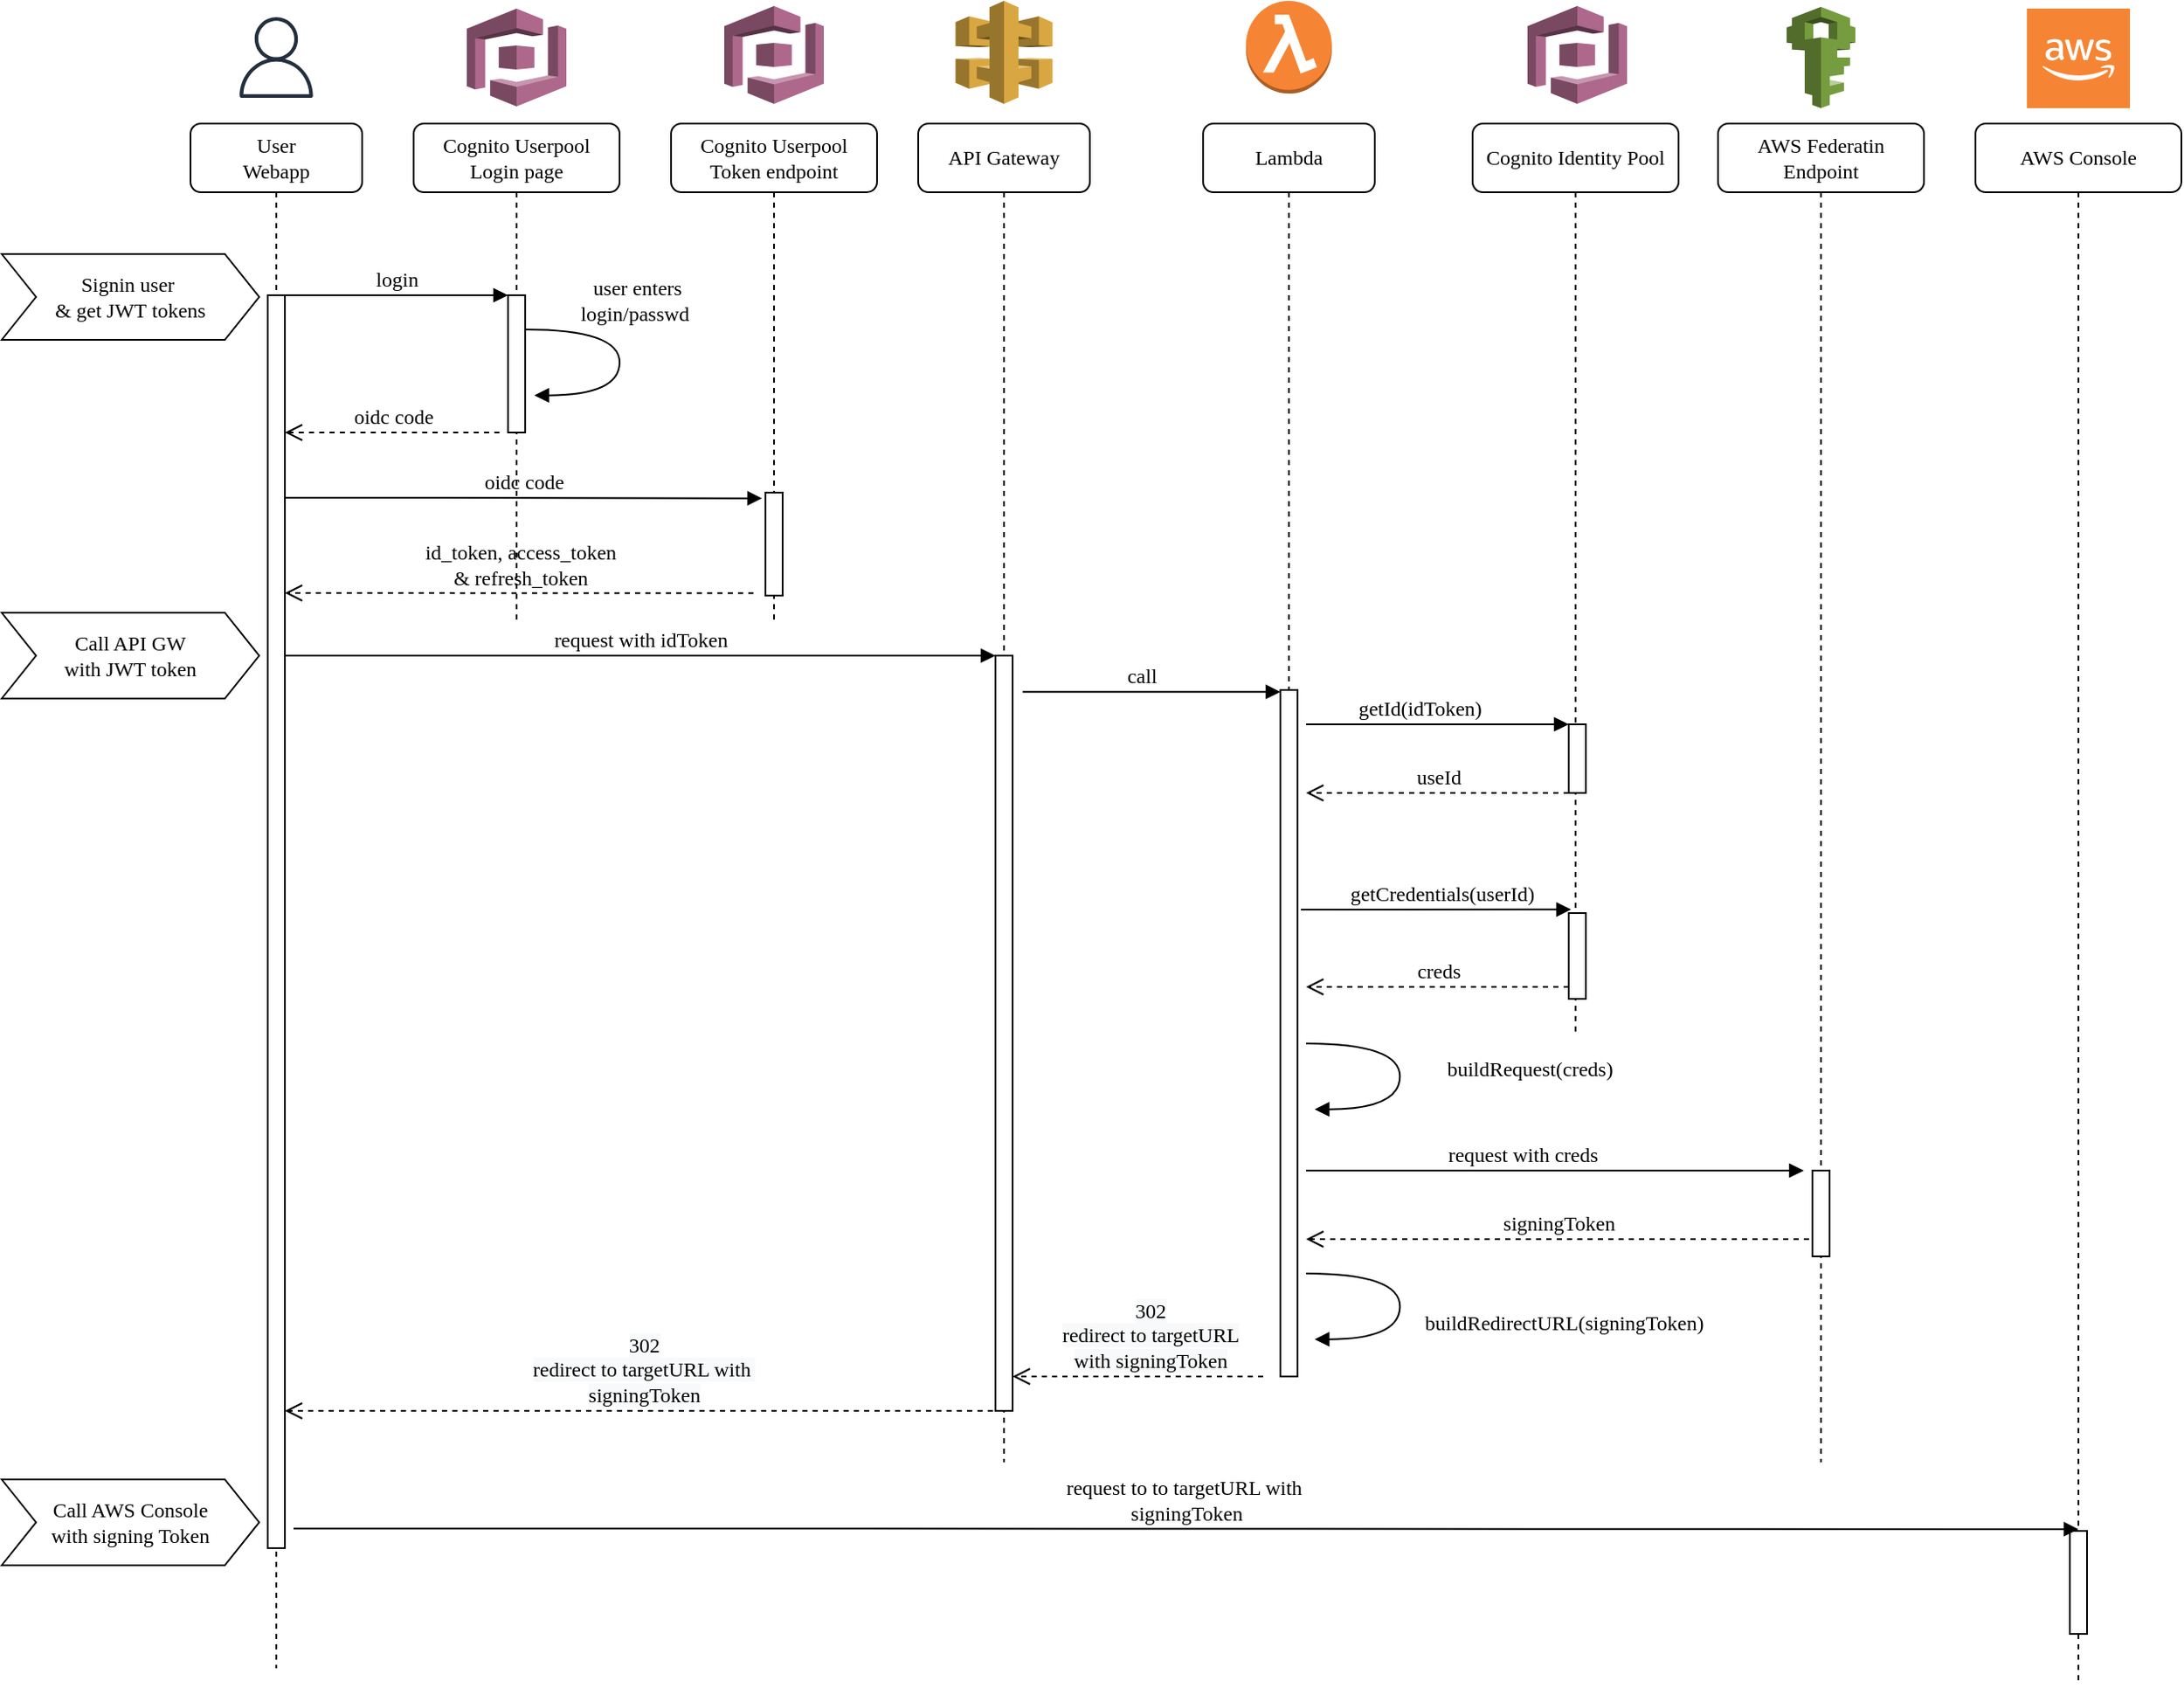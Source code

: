 <mxfile version="14.1.8" type="device"><diagram id="HJYmyZzxMcc7lpaiLpAI" name="Page-1"><mxGraphModel dx="2637" dy="1343" grid="1" gridSize="10" guides="1" tooltips="1" connect="1" arrows="1" fold="1" page="1" pageScale="1" pageWidth="827" pageHeight="1169" math="0" shadow="0"><root><mxCell id="0"/><mxCell id="1" parent="0"/><mxCell id="B3oAp5Nzx8yErWWtxLJV-1" value="id_token, access_token &lt;br&gt;&amp;amp; refresh_token" style="html=1;verticalAlign=bottom;endArrow=open;dashed=1;endSize=8;labelBackgroundColor=none;fontFamily=Verdana;fontSize=12;edgeStyle=elbowEdgeStyle;elbow=vertical;exitX=-0.7;exitY=0.978;exitDx=0;exitDy=0;exitPerimeter=0;" edge="1" parent="1" target="B3oAp5Nzx8yErWWtxLJV-10" source="B3oAp5Nzx8yErWWtxLJV-5"><mxGeometry relative="1" as="geometry"><mxPoint x="320" y="350" as="targetPoint"/><mxPoint x="450" y="350" as="sourcePoint"/></mxGeometry></mxCell><mxCell id="B3oAp5Nzx8yErWWtxLJV-2" value="Cognito Userpool&lt;br&gt;Login page" style="shape=umlLifeline;perimeter=lifelinePerimeter;whiteSpace=wrap;html=1;container=1;collapsible=0;recursiveResize=0;outlineConnect=0;rounded=1;shadow=0;comic=0;labelBackgroundColor=none;strokeWidth=1;fontFamily=Verdana;fontSize=12;align=center;" vertex="1" parent="1"><mxGeometry x="230" y="80" width="120" height="290" as="geometry"/></mxCell><mxCell id="B3oAp5Nzx8yErWWtxLJV-3" value="" style="html=1;points=[];perimeter=orthogonalPerimeter;rounded=0;shadow=0;comic=0;labelBackgroundColor=none;strokeWidth=1;fontFamily=Verdana;fontSize=12;align=center;" vertex="1" parent="B3oAp5Nzx8yErWWtxLJV-2"><mxGeometry x="55" y="100" width="10" height="80" as="geometry"/></mxCell><mxCell id="B3oAp5Nzx8yErWWtxLJV-4" value="Cognito Userpool&lt;br&gt;Token endpoint" style="shape=umlLifeline;perimeter=lifelinePerimeter;whiteSpace=wrap;html=1;container=1;collapsible=0;recursiveResize=0;outlineConnect=0;rounded=1;shadow=0;comic=0;labelBackgroundColor=none;strokeWidth=1;fontFamily=Verdana;fontSize=12;align=center;" vertex="1" parent="1"><mxGeometry x="380" y="80" width="120" height="290" as="geometry"/></mxCell><mxCell id="B3oAp5Nzx8yErWWtxLJV-5" value="" style="html=1;points=[];perimeter=orthogonalPerimeter;rounded=0;shadow=0;comic=0;labelBackgroundColor=none;strokeWidth=1;fontFamily=Verdana;fontSize=12;align=center;" vertex="1" parent="B3oAp5Nzx8yErWWtxLJV-4"><mxGeometry x="55" y="215" width="10" height="60" as="geometry"/></mxCell><mxCell id="B3oAp5Nzx8yErWWtxLJV-7" value="API Gateway" style="shape=umlLifeline;perimeter=lifelinePerimeter;whiteSpace=wrap;html=1;container=1;collapsible=0;recursiveResize=0;outlineConnect=0;rounded=1;shadow=0;comic=0;labelBackgroundColor=none;strokeWidth=1;fontFamily=Verdana;fontSize=12;align=center;" vertex="1" parent="1"><mxGeometry x="524" y="80" width="100" height="780" as="geometry"/></mxCell><mxCell id="B3oAp5Nzx8yErWWtxLJV-8" value="" style="html=1;points=[];perimeter=orthogonalPerimeter;rounded=0;shadow=0;comic=0;labelBackgroundColor=none;strokeWidth=1;fontFamily=Verdana;fontSize=12;align=center;" vertex="1" parent="B3oAp5Nzx8yErWWtxLJV-7"><mxGeometry x="45" y="310" width="10" height="440" as="geometry"/></mxCell><mxCell id="B3oAp5Nzx8yErWWtxLJV-9" value="User&lt;br&gt;Webapp" style="shape=umlLifeline;perimeter=lifelinePerimeter;whiteSpace=wrap;html=1;container=1;collapsible=0;recursiveResize=0;outlineConnect=0;rounded=1;shadow=0;comic=0;labelBackgroundColor=none;strokeWidth=1;fontFamily=Verdana;fontSize=12;align=center;" vertex="1" parent="1"><mxGeometry x="100" y="80" width="100" height="900" as="geometry"/></mxCell><mxCell id="B3oAp5Nzx8yErWWtxLJV-10" value="" style="html=1;points=[];perimeter=orthogonalPerimeter;rounded=0;shadow=0;comic=0;labelBackgroundColor=none;strokeWidth=1;fontFamily=Verdana;fontSize=12;align=center;" vertex="1" parent="B3oAp5Nzx8yErWWtxLJV-9"><mxGeometry x="45" y="100" width="10" height="730" as="geometry"/></mxCell><mxCell id="B3oAp5Nzx8yErWWtxLJV-11" value="login" style="html=1;verticalAlign=bottom;endArrow=block;entryX=0;entryY=0;labelBackgroundColor=none;fontFamily=Verdana;fontSize=12;edgeStyle=elbowEdgeStyle;elbow=vertical;" edge="1" parent="1" source="B3oAp5Nzx8yErWWtxLJV-10" target="B3oAp5Nzx8yErWWtxLJV-3"><mxGeometry relative="1" as="geometry"><mxPoint x="220" y="190" as="sourcePoint"/></mxGeometry></mxCell><mxCell id="B3oAp5Nzx8yErWWtxLJV-12" value="oidc code" style="html=1;verticalAlign=bottom;endArrow=open;dashed=1;endSize=8;labelBackgroundColor=none;fontFamily=Verdana;fontSize=12;edgeStyle=elbowEdgeStyle;elbow=vertical;" edge="1" parent="1" target="B3oAp5Nzx8yErWWtxLJV-10"><mxGeometry relative="1" as="geometry"><mxPoint x="150" y="260" as="targetPoint"/><Array as="points"><mxPoint x="225" y="260"/><mxPoint x="255" y="260"/></Array><mxPoint x="280" y="260" as="sourcePoint"/></mxGeometry></mxCell><mxCell id="B3oAp5Nzx8yErWWtxLJV-13" value="user enters&lt;br&gt;login/passwd&amp;nbsp;" style="html=1;verticalAlign=bottom;endArrow=block;labelBackgroundColor=none;fontFamily=Verdana;fontSize=12;elbow=vertical;edgeStyle=orthogonalEdgeStyle;curved=1;entryX=1;entryY=0.286;entryPerimeter=0;exitX=1.038;exitY=0.345;exitPerimeter=0;" edge="1" parent="1"><mxGeometry x="-0.234" y="10" relative="1" as="geometry"><mxPoint x="295.333" y="200" as="sourcePoint"/><mxPoint x="300.333" y="238.333" as="targetPoint"/><Array as="points"><mxPoint x="350" y="200"/><mxPoint x="350" y="238"/></Array><mxPoint as="offset"/></mxGeometry></mxCell><mxCell id="B3oAp5Nzx8yErWWtxLJV-14" value="request with idToken" style="html=1;verticalAlign=bottom;endArrow=block;labelBackgroundColor=none;fontFamily=Verdana;fontSize=12;" edge="1" parent="1" source="B3oAp5Nzx8yErWWtxLJV-10" target="B3oAp5Nzx8yErWWtxLJV-8"><mxGeometry relative="1" as="geometry"><mxPoint x="155" y="310" as="sourcePoint"/><mxPoint x="450" y="310" as="targetPoint"/><Array as="points"><mxPoint x="350" y="390"/></Array></mxGeometry></mxCell><mxCell id="B3oAp5Nzx8yErWWtxLJV-15" value="call" style="html=1;verticalAlign=bottom;endArrow=block;labelBackgroundColor=none;fontFamily=Verdana;fontSize=12;elbow=vertical;exitX=1.582;exitY=0.048;exitDx=0;exitDy=0;exitPerimeter=0;" edge="1" parent="1" source="B3oAp5Nzx8yErWWtxLJV-8" target="B3oAp5Nzx8yErWWtxLJV-32"><mxGeometry x="-0.08" relative="1" as="geometry"><mxPoint x="610" y="410" as="sourcePoint"/><mxPoint x="730" y="410" as="targetPoint"/><mxPoint as="offset"/></mxGeometry></mxCell><mxCell id="B3oAp5Nzx8yErWWtxLJV-16" value="buildRequest(creds)" style="html=1;verticalAlign=bottom;endArrow=block;labelBackgroundColor=none;fontFamily=Verdana;fontSize=12;elbow=vertical;edgeStyle=orthogonalEdgeStyle;curved=1;entryX=1;entryY=0.286;entryPerimeter=0;exitX=1.038;exitY=0.345;exitPerimeter=0;" edge="1" parent="1"><mxGeometry x="0.103" y="75" relative="1" as="geometry"><mxPoint x="750.003" y="616" as="sourcePoint"/><mxPoint x="755.003" y="654.333" as="targetPoint"/><Array as="points"><mxPoint x="804.67" y="616"/><mxPoint x="804.67" y="654"/></Array><mxPoint as="offset"/></mxGeometry></mxCell><mxCell id="B3oAp5Nzx8yErWWtxLJV-18" value="&lt;span style=&quot;color: rgb(0 , 0 , 0) ; font-family: &amp;#34;verdana&amp;#34; ; font-size: 12px ; font-style: normal ; font-weight: 400 ; letter-spacing: normal ; text-align: center ; text-indent: 0px ; text-transform: none ; word-spacing: 0px ; background-color: rgb(248 , 249 , 250) ; display: inline ; float: none&quot;&gt;302&lt;/span&gt;&lt;br style=&quot;color: rgb(0 , 0 , 0) ; font-family: &amp;#34;verdana&amp;#34; ; font-size: 12px ; font-style: normal ; font-weight: 400 ; letter-spacing: normal ; text-align: center ; text-indent: 0px ; text-transform: none ; word-spacing: 0px ; background-color: rgb(248 , 249 , 250)&quot;&gt;&lt;span style=&quot;color: rgb(0 , 0 , 0) ; font-family: &amp;#34;verdana&amp;#34; ; font-size: 12px ; font-style: normal ; font-weight: 400 ; letter-spacing: normal ; text-align: center ; text-indent: 0px ; text-transform: none ; word-spacing: 0px ; background-color: rgb(248 , 249 , 250) ; display: inline ; float: none&quot;&gt;redirect to targetURL with&lt;span&gt;&amp;nbsp;&lt;/span&gt;&lt;/span&gt;&lt;br style=&quot;color: rgb(0 , 0 , 0) ; font-family: &amp;#34;verdana&amp;#34; ; font-size: 12px ; font-style: normal ; font-weight: 400 ; letter-spacing: normal ; text-align: center ; text-indent: 0px ; text-transform: none ; word-spacing: 0px ; background-color: rgb(248 , 249 , 250)&quot;&gt;&lt;span style=&quot;color: rgb(0 , 0 , 0) ; font-family: &amp;#34;verdana&amp;#34; ; font-size: 12px ; font-style: normal ; font-weight: 400 ; letter-spacing: normal ; text-align: center ; text-indent: 0px ; text-transform: none ; word-spacing: 0px ; background-color: rgb(248 , 249 , 250) ; display: inline ; float: none&quot;&gt;signingToken&lt;/span&gt;" style="html=1;verticalAlign=bottom;endArrow=open;dashed=1;endSize=8;labelBackgroundColor=none;fontFamily=Verdana;fontSize=12;edgeStyle=elbowEdgeStyle;elbow=vertical;" edge="1" parent="1" source="B3oAp5Nzx8yErWWtxLJV-7" target="B3oAp5Nzx8yErWWtxLJV-10"><mxGeometry relative="1" as="geometry"><mxPoint x="150" y="530" as="targetPoint"/><Array as="points"><mxPoint x="520" y="830"/><mxPoint x="500" y="820"/><mxPoint x="500" y="540"/><mxPoint x="405" y="360"/><mxPoint x="435" y="360"/></Array><mxPoint x="589.5" y="360" as="sourcePoint"/></mxGeometry></mxCell><mxCell id="B3oAp5Nzx8yErWWtxLJV-19" value="oidc code" style="html=1;verticalAlign=bottom;endArrow=block;labelBackgroundColor=none;fontFamily=Verdana;fontSize=12;entryX=-0.2;entryY=0.006;entryDx=0;entryDy=0;entryPerimeter=0;" edge="1" parent="1"><mxGeometry relative="1" as="geometry"><mxPoint x="155" y="298" as="sourcePoint"/><mxPoint x="433.0" y="298.36" as="targetPoint"/><Array as="points"><mxPoint x="220" y="298"/></Array></mxGeometry></mxCell><mxCell id="B3oAp5Nzx8yErWWtxLJV-23" value="&lt;div&gt;&lt;span&gt;&lt;font face=&quot;verdana&quot;&gt;Signin user&amp;nbsp;&lt;/font&gt;&lt;/span&gt;&lt;/div&gt;&lt;div&gt;&lt;span&gt;&lt;font face=&quot;verdana&quot;&gt;&amp;amp; get JWT&amp;nbsp;&lt;/font&gt;&lt;/span&gt;&lt;span style=&quot;font-family: &amp;#34;verdana&amp;#34;&quot;&gt;tokens&lt;/span&gt;&lt;/div&gt;" style="shape=step;perimeter=stepPerimeter;whiteSpace=wrap;html=1;fixedSize=1;align=center;" vertex="1" parent="1"><mxGeometry x="-10" y="156" width="150" height="50" as="geometry"/></mxCell><mxCell id="B3oAp5Nzx8yErWWtxLJV-24" value="&lt;div&gt;&lt;font face=&quot;verdana&quot;&gt;Call API GW&lt;/font&gt;&lt;/div&gt;&lt;div&gt;&lt;font face=&quot;verdana&quot;&gt;with JWT token&lt;/font&gt;&lt;/div&gt;" style="shape=step;perimeter=stepPerimeter;whiteSpace=wrap;html=1;fixedSize=1;align=center;" vertex="1" parent="1"><mxGeometry x="-10" y="365" width="150" height="50" as="geometry"/></mxCell><mxCell id="B3oAp5Nzx8yErWWtxLJV-25" value="" style="outlineConnect=0;dashed=0;verticalLabelPosition=bottom;verticalAlign=top;align=center;html=1;shape=mxgraph.aws3.cognito;fillColor=#AD688B;gradientColor=none;" vertex="1" parent="1"><mxGeometry x="261" y="13" width="58" height="57" as="geometry"/></mxCell><mxCell id="B3oAp5Nzx8yErWWtxLJV-26" value="" style="outlineConnect=0;dashed=0;verticalLabelPosition=bottom;verticalAlign=top;align=center;html=1;shape=mxgraph.aws3.cognito;fillColor=#AD688B;gradientColor=none;" vertex="1" parent="1"><mxGeometry x="411" y="11.5" width="58" height="57" as="geometry"/></mxCell><mxCell id="B3oAp5Nzx8yErWWtxLJV-28" value="" style="outlineConnect=0;fontColor=#232F3E;gradientColor=none;fillColor=#232F3E;strokeColor=none;dashed=0;verticalLabelPosition=bottom;verticalAlign=top;align=center;html=1;fontSize=12;fontStyle=0;aspect=fixed;pointerEvents=1;shape=mxgraph.aws4.user;" vertex="1" parent="1"><mxGeometry x="126.5" y="18" width="47" height="47" as="geometry"/></mxCell><mxCell id="B3oAp5Nzx8yErWWtxLJV-29" value="" style="outlineConnect=0;dashed=0;verticalLabelPosition=bottom;verticalAlign=top;align=center;html=1;shape=mxgraph.aws3.api_gateway;fillColor=#D9A741;gradientColor=none;" vertex="1" parent="1"><mxGeometry x="545.75" y="8.5" width="56.5" height="60" as="geometry"/></mxCell><mxCell id="B3oAp5Nzx8yErWWtxLJV-30" value="" style="outlineConnect=0;dashed=0;verticalLabelPosition=bottom;verticalAlign=top;align=center;html=1;shape=mxgraph.aws3.lambda_function;fillColor=#F58534;gradientColor=none;" vertex="1" parent="1"><mxGeometry x="715" y="8.5" width="50" height="54" as="geometry"/></mxCell><mxCell id="B3oAp5Nzx8yErWWtxLJV-31" value="Lambda" style="shape=umlLifeline;perimeter=lifelinePerimeter;whiteSpace=wrap;html=1;container=1;collapsible=0;recursiveResize=0;outlineConnect=0;rounded=1;shadow=0;comic=0;labelBackgroundColor=none;strokeWidth=1;fontFamily=Verdana;fontSize=12;align=center;" vertex="1" parent="1"><mxGeometry x="690" y="80" width="100" height="730" as="geometry"/></mxCell><mxCell id="B3oAp5Nzx8yErWWtxLJV-32" value="" style="html=1;points=[];perimeter=orthogonalPerimeter;rounded=0;shadow=0;comic=0;labelBackgroundColor=none;strokeWidth=1;fontFamily=Verdana;fontSize=12;align=center;" vertex="1" parent="B3oAp5Nzx8yErWWtxLJV-31"><mxGeometry x="45" y="330" width="10" height="400" as="geometry"/></mxCell><mxCell id="B3oAp5Nzx8yErWWtxLJV-36" value="Cognito Identity Pool" style="shape=umlLifeline;perimeter=lifelinePerimeter;whiteSpace=wrap;html=1;container=1;collapsible=0;recursiveResize=0;outlineConnect=0;rounded=1;shadow=0;comic=0;labelBackgroundColor=none;strokeWidth=1;fontFamily=Verdana;fontSize=12;align=center;" vertex="1" parent="1"><mxGeometry x="847" y="80" width="120" height="530" as="geometry"/></mxCell><mxCell id="B3oAp5Nzx8yErWWtxLJV-37" value="" style="html=1;points=[];perimeter=orthogonalPerimeter;rounded=0;shadow=0;comic=0;labelBackgroundColor=none;strokeWidth=1;fontFamily=Verdana;fontSize=12;align=center;" vertex="1" parent="B3oAp5Nzx8yErWWtxLJV-36"><mxGeometry x="56" y="350" width="10" height="40" as="geometry"/></mxCell><mxCell id="B3oAp5Nzx8yErWWtxLJV-38" value="" style="html=1;points=[];perimeter=orthogonalPerimeter;rounded=0;shadow=0;comic=0;labelBackgroundColor=none;strokeWidth=1;fontFamily=Verdana;fontSize=12;align=center;" vertex="1" parent="B3oAp5Nzx8yErWWtxLJV-36"><mxGeometry x="56" y="460" width="10" height="50" as="geometry"/></mxCell><mxCell id="B3oAp5Nzx8yErWWtxLJV-39" value="" style="outlineConnect=0;dashed=0;verticalLabelPosition=bottom;verticalAlign=top;align=center;html=1;shape=mxgraph.aws3.cognito;fillColor=#AD688B;gradientColor=none;" vertex="1" parent="1"><mxGeometry x="879" y="11.5" width="58" height="57" as="geometry"/></mxCell><mxCell id="B3oAp5Nzx8yErWWtxLJV-40" value="getId(idToken)" style="html=1;verticalAlign=bottom;endArrow=block;labelBackgroundColor=none;fontFamily=Verdana;fontSize=12;elbow=vertical;exitX=1.112;exitY=0.147;exitDx=0;exitDy=0;exitPerimeter=0;" edge="1" parent="1" target="B3oAp5Nzx8yErWWtxLJV-37"><mxGeometry x="-0.136" relative="1" as="geometry"><mxPoint x="750.0" y="430.0" as="sourcePoint"/><mxPoint x="888.88" y="430.0" as="targetPoint"/><mxPoint as="offset"/></mxGeometry></mxCell><mxCell id="B3oAp5Nzx8yErWWtxLJV-43" value="useId" style="html=1;verticalAlign=bottom;endArrow=open;dashed=1;endSize=8;labelBackgroundColor=none;fontFamily=Verdana;fontSize=12;edgeStyle=elbowEdgeStyle;elbow=vertical;" edge="1" parent="1" source="B3oAp5Nzx8yErWWtxLJV-37"><mxGeometry relative="1" as="geometry"><mxPoint x="750" y="470" as="targetPoint"/><Array as="points"><mxPoint x="820" y="470"/><mxPoint x="850" y="470"/></Array><mxPoint x="875" y="470" as="sourcePoint"/></mxGeometry></mxCell><mxCell id="B3oAp5Nzx8yErWWtxLJV-44" value="getCredentials(userId)" style="html=1;verticalAlign=bottom;endArrow=block;labelBackgroundColor=none;fontFamily=Verdana;fontSize=12;elbow=vertical;entryX=0.135;entryY=-0.042;entryDx=0;entryDy=0;entryPerimeter=0;" edge="1" parent="1" target="B3oAp5Nzx8yErWWtxLJV-38"><mxGeometry x="0.055" relative="1" as="geometry"><mxPoint x="747" y="538" as="sourcePoint"/><mxPoint x="888.88" y="540" as="targetPoint"/><mxPoint x="-1" as="offset"/></mxGeometry></mxCell><mxCell id="B3oAp5Nzx8yErWWtxLJV-45" value="creds" style="html=1;verticalAlign=bottom;endArrow=open;dashed=1;endSize=8;labelBackgroundColor=none;fontFamily=Verdana;fontSize=12;edgeStyle=elbowEdgeStyle;elbow=vertical;" edge="1" parent="1"><mxGeometry relative="1" as="geometry"><mxPoint x="750" y="583" as="targetPoint"/><Array as="points"><mxPoint x="820" y="583"/><mxPoint x="850" y="583"/></Array><mxPoint x="903" y="583" as="sourcePoint"/></mxGeometry></mxCell><mxCell id="B3oAp5Nzx8yErWWtxLJV-46" value="AWS Federatin Endpoint" style="shape=umlLifeline;perimeter=lifelinePerimeter;whiteSpace=wrap;html=1;container=1;collapsible=0;recursiveResize=0;outlineConnect=0;rounded=1;shadow=0;comic=0;labelBackgroundColor=none;strokeWidth=1;fontFamily=Verdana;fontSize=12;align=center;" vertex="1" parent="1"><mxGeometry x="990" y="80" width="120" height="780" as="geometry"/></mxCell><mxCell id="B3oAp5Nzx8yErWWtxLJV-48" value="" style="html=1;points=[];perimeter=orthogonalPerimeter;rounded=0;shadow=0;comic=0;labelBackgroundColor=none;strokeWidth=1;fontFamily=Verdana;fontSize=12;align=center;" vertex="1" parent="B3oAp5Nzx8yErWWtxLJV-46"><mxGeometry x="55" y="610" width="10" height="50" as="geometry"/></mxCell><mxCell id="B3oAp5Nzx8yErWWtxLJV-50" value="" style="outlineConnect=0;dashed=0;verticalLabelPosition=bottom;verticalAlign=top;align=center;html=1;shape=mxgraph.aws3.iam;fillColor=#759C3E;gradientColor=none;" vertex="1" parent="1"><mxGeometry x="1030" y="12" width="40" height="59" as="geometry"/></mxCell><mxCell id="B3oAp5Nzx8yErWWtxLJV-51" value="request with creds" style="html=1;verticalAlign=bottom;endArrow=block;labelBackgroundColor=none;fontFamily=Verdana;fontSize=12;elbow=vertical;exitX=1.112;exitY=0.147;exitDx=0;exitDy=0;exitPerimeter=0;" edge="1" parent="1"><mxGeometry x="-0.136" relative="1" as="geometry"><mxPoint x="750" y="690" as="sourcePoint"/><mxPoint x="1040" y="690" as="targetPoint"/><mxPoint as="offset"/></mxGeometry></mxCell><mxCell id="B3oAp5Nzx8yErWWtxLJV-52" value="signingToken" style="html=1;verticalAlign=bottom;endArrow=open;dashed=1;endSize=8;labelBackgroundColor=none;fontFamily=Verdana;fontSize=12;edgeStyle=elbowEdgeStyle;elbow=vertical;" edge="1" parent="1"><mxGeometry relative="1" as="geometry"><mxPoint x="750" y="730" as="targetPoint"/><Array as="points"><mxPoint x="990" y="730"/></Array><mxPoint x="1043" y="730" as="sourcePoint"/></mxGeometry></mxCell><mxCell id="B3oAp5Nzx8yErWWtxLJV-53" value="buildRedirectURL(signingToken)" style="html=1;verticalAlign=bottom;endArrow=block;labelBackgroundColor=none;fontFamily=Verdana;fontSize=12;elbow=vertical;edgeStyle=orthogonalEdgeStyle;curved=1;entryX=1;entryY=0.286;entryPerimeter=0;exitX=1.038;exitY=0.345;exitPerimeter=0;" edge="1" parent="1"><mxGeometry x="0.303" y="95" relative="1" as="geometry"><mxPoint x="750.003" y="750.0" as="sourcePoint"/><mxPoint x="755.003" y="788.333" as="targetPoint"/><Array as="points"><mxPoint x="804.67" y="750"/><mxPoint x="804.67" y="788"/></Array><mxPoint x="95" y="-95" as="offset"/></mxGeometry></mxCell><mxCell id="B3oAp5Nzx8yErWWtxLJV-54" value="&lt;span style=&quot;color: rgb(0 , 0 , 0) ; font-size: 12px ; font-style: normal ; font-weight: 400 ; letter-spacing: normal ; text-align: center ; text-indent: 0px ; text-transform: none ; word-spacing: 0px ; font-family: &amp;#34;verdana&amp;#34; ; background-color: rgb(248 , 249 , 250) ; display: inline ; float: none&quot;&gt;302&lt;/span&gt;&lt;br style=&quot;color: rgb(0 , 0 , 0) ; font-size: 12px ; font-style: normal ; font-weight: 400 ; letter-spacing: normal ; text-align: center ; text-indent: 0px ; text-transform: none ; word-spacing: 0px ; font-family: &amp;#34;verdana&amp;#34; ; background-color: rgb(248 , 249 , 250)&quot;&gt;&lt;span style=&quot;color: rgb(0 , 0 , 0) ; font-size: 12px ; font-style: normal ; font-weight: 400 ; letter-spacing: normal ; text-align: center ; text-indent: 0px ; text-transform: none ; word-spacing: 0px ; font-family: &amp;#34;verdana&amp;#34; ; background-color: rgb(248 , 249 , 250) ; display: inline ; float: none&quot;&gt;redirect to targetURL &lt;br&gt;with&amp;nbsp;&lt;/span&gt;&lt;span style=&quot;color: rgb(0 , 0 , 0) ; font-size: 12px ; font-style: normal ; font-weight: 400 ; letter-spacing: normal ; text-align: center ; text-indent: 0px ; text-transform: none ; word-spacing: 0px ; font-family: &amp;#34;verdana&amp;#34; ; background-color: rgb(248 , 249 , 250) ; display: inline ; float: none&quot;&gt;signingToken&lt;/span&gt;&lt;br&gt;" style="html=1;verticalAlign=bottom;endArrow=open;dashed=1;endSize=8;labelBackgroundColor=none;fontFamily=Verdana;fontSize=12;edgeStyle=elbowEdgeStyle;elbow=vertical;" edge="1" parent="1" target="B3oAp5Nzx8yErWWtxLJV-8"><mxGeometry x="-0.11" relative="1" as="geometry"><mxPoint x="600" y="810" as="targetPoint"/><Array as="points"><mxPoint x="670" y="810"/><mxPoint x="700" y="810"/></Array><mxPoint x="725" y="810" as="sourcePoint"/><mxPoint x="-1" as="offset"/></mxGeometry></mxCell><mxCell id="B3oAp5Nzx8yErWWtxLJV-56" value="" style="outlineConnect=0;dashed=0;verticalLabelPosition=bottom;verticalAlign=top;align=center;html=1;shape=mxgraph.aws3.cloud_2;fillColor=#F58534;gradientColor=none;" vertex="1" parent="1"><mxGeometry x="1170" y="13" width="60" height="58" as="geometry"/></mxCell><mxCell id="B3oAp5Nzx8yErWWtxLJV-57" value="AWS Console" style="shape=umlLifeline;perimeter=lifelinePerimeter;whiteSpace=wrap;html=1;container=1;collapsible=0;recursiveResize=0;outlineConnect=0;rounded=1;shadow=0;comic=0;labelBackgroundColor=none;strokeWidth=1;fontFamily=Verdana;fontSize=12;align=center;" vertex="1" parent="1"><mxGeometry x="1140" y="80" width="120" height="910" as="geometry"/></mxCell><mxCell id="B3oAp5Nzx8yErWWtxLJV-61" value="" style="html=1;points=[];perimeter=orthogonalPerimeter;rounded=0;shadow=0;comic=0;labelBackgroundColor=none;strokeWidth=1;fontFamily=Verdana;fontSize=12;align=center;" vertex="1" parent="B3oAp5Nzx8yErWWtxLJV-57"><mxGeometry x="55" y="820" width="10" height="60" as="geometry"/></mxCell><mxCell id="B3oAp5Nzx8yErWWtxLJV-60" value="request to&amp;nbsp;&lt;span style=&quot;font-family: &amp;#34;verdana&amp;#34;&quot;&gt;to targetURL with&amp;nbsp;&lt;/span&gt;&lt;br style=&quot;font-family: &amp;#34;verdana&amp;#34;&quot;&gt;&lt;span style=&quot;font-family: &amp;#34;verdana&amp;#34;&quot;&gt;signingToken&lt;/span&gt;" style="html=1;verticalAlign=bottom;endArrow=block;labelBackgroundColor=none;fontFamily=Verdana;fontSize=12;" edge="1" parent="1"><mxGeometry relative="1" as="geometry"><mxPoint x="160.0" y="898.57" as="sourcePoint"/><mxPoint x="1200" y="899" as="targetPoint"/><Array as="points"><mxPoint x="355" y="898.57"/></Array></mxGeometry></mxCell><mxCell id="B3oAp5Nzx8yErWWtxLJV-62" value="&lt;div&gt;&lt;font face=&quot;verdana&quot;&gt;Call AWS Console&lt;/font&gt;&lt;/div&gt;&lt;div&gt;&lt;font face=&quot;verdana&quot;&gt;with signing Token&lt;/font&gt;&lt;/div&gt;" style="shape=step;perimeter=stepPerimeter;whiteSpace=wrap;html=1;fixedSize=1;align=center;" vertex="1" parent="1"><mxGeometry x="-10" y="870" width="150" height="50" as="geometry"/></mxCell></root></mxGraphModel></diagram></mxfile>